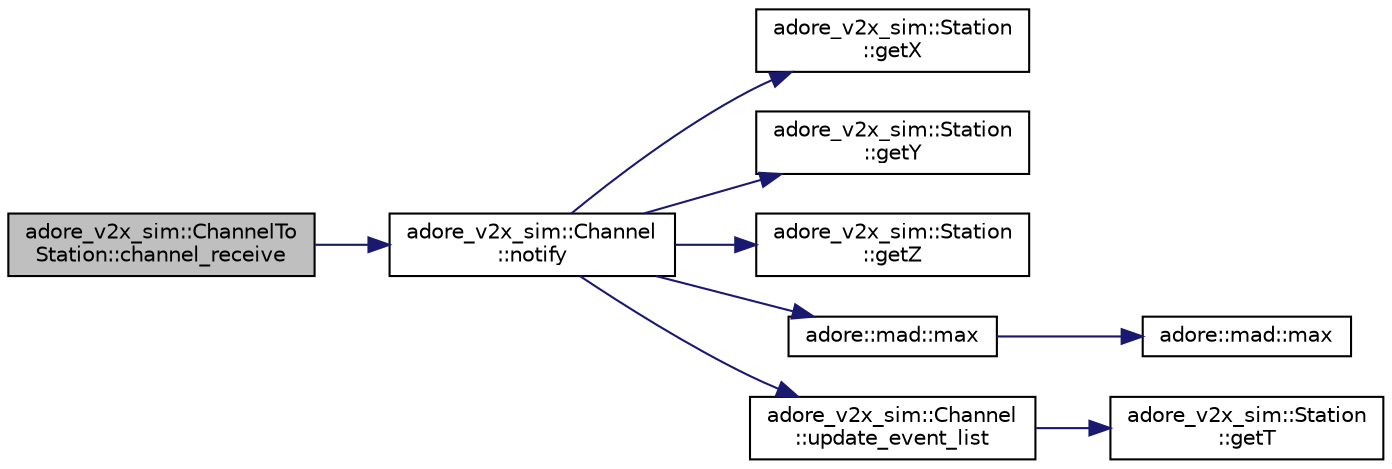 digraph "adore_v2x_sim::ChannelToStation::channel_receive"
{
 // LATEX_PDF_SIZE
  edge [fontname="Helvetica",fontsize="10",labelfontname="Helvetica",labelfontsize="10"];
  node [fontname="Helvetica",fontsize="10",shape=record];
  rankdir="LR";
  Node1 [label="adore_v2x_sim::ChannelTo\lStation::channel_receive",height=0.2,width=0.4,color="black", fillcolor="grey75", style="filled", fontcolor="black",tooltip=" "];
  Node1 -> Node2 [color="midnightblue",fontsize="10",style="solid",fontname="Helvetica"];
  Node2 [label="adore_v2x_sim::Channel\l::notify",height=0.2,width=0.4,color="black", fillcolor="white", style="filled",URL="$classadore__v2x__sim_1_1Channel.html#ab7b3f83271d69662baaee91d9d293c5a",tooltip=" "];
  Node2 -> Node3 [color="midnightblue",fontsize="10",style="solid",fontname="Helvetica"];
  Node3 [label="adore_v2x_sim::Station\l::getX",height=0.2,width=0.4,color="black", fillcolor="white", style="filled",URL="$classadore__v2x__sim_1_1Station.html#af8bdc3a3e08ab6ca87a4c2dad05224a8",tooltip=" "];
  Node2 -> Node4 [color="midnightblue",fontsize="10",style="solid",fontname="Helvetica"];
  Node4 [label="adore_v2x_sim::Station\l::getY",height=0.2,width=0.4,color="black", fillcolor="white", style="filled",URL="$classadore__v2x__sim_1_1Station.html#a34dbb0ffa26e81660a9bc5597393c16c",tooltip=" "];
  Node2 -> Node5 [color="midnightblue",fontsize="10",style="solid",fontname="Helvetica"];
  Node5 [label="adore_v2x_sim::Station\l::getZ",height=0.2,width=0.4,color="black", fillcolor="white", style="filled",URL="$classadore__v2x__sim_1_1Station.html#a67b7399e6f0779db2a8b46a82686f779",tooltip=" "];
  Node2 -> Node6 [color="midnightblue",fontsize="10",style="solid",fontname="Helvetica"];
  Node6 [label="adore::mad::max",height=0.2,width=0.4,color="black", fillcolor="white", style="filled",URL="$namespaceadore_1_1mad.html#adea062854ef0b105a3fdca8cf2aca945",tooltip=" "];
  Node6 -> Node7 [color="midnightblue",fontsize="10",style="solid",fontname="Helvetica"];
  Node7 [label="adore::mad::max",height=0.2,width=0.4,color="black", fillcolor="white", style="filled",URL="$namespaceadore_1_1mad.html#a618a8842fed7b9375957b1e393c58492",tooltip=" "];
  Node2 -> Node8 [color="midnightblue",fontsize="10",style="solid",fontname="Helvetica"];
  Node8 [label="adore_v2x_sim::Channel\l::update_event_list",height=0.2,width=0.4,color="black", fillcolor="white", style="filled",URL="$classadore__v2x__sim_1_1Channel.html#a5285aecf2269490e6bf656216c74f09f",tooltip=" "];
  Node8 -> Node9 [color="midnightblue",fontsize="10",style="solid",fontname="Helvetica"];
  Node9 [label="adore_v2x_sim::Station\l::getT",height=0.2,width=0.4,color="black", fillcolor="white", style="filled",URL="$classadore__v2x__sim_1_1Station.html#ab4a4019d8201892da26ca798eef629cd",tooltip=" "];
}
